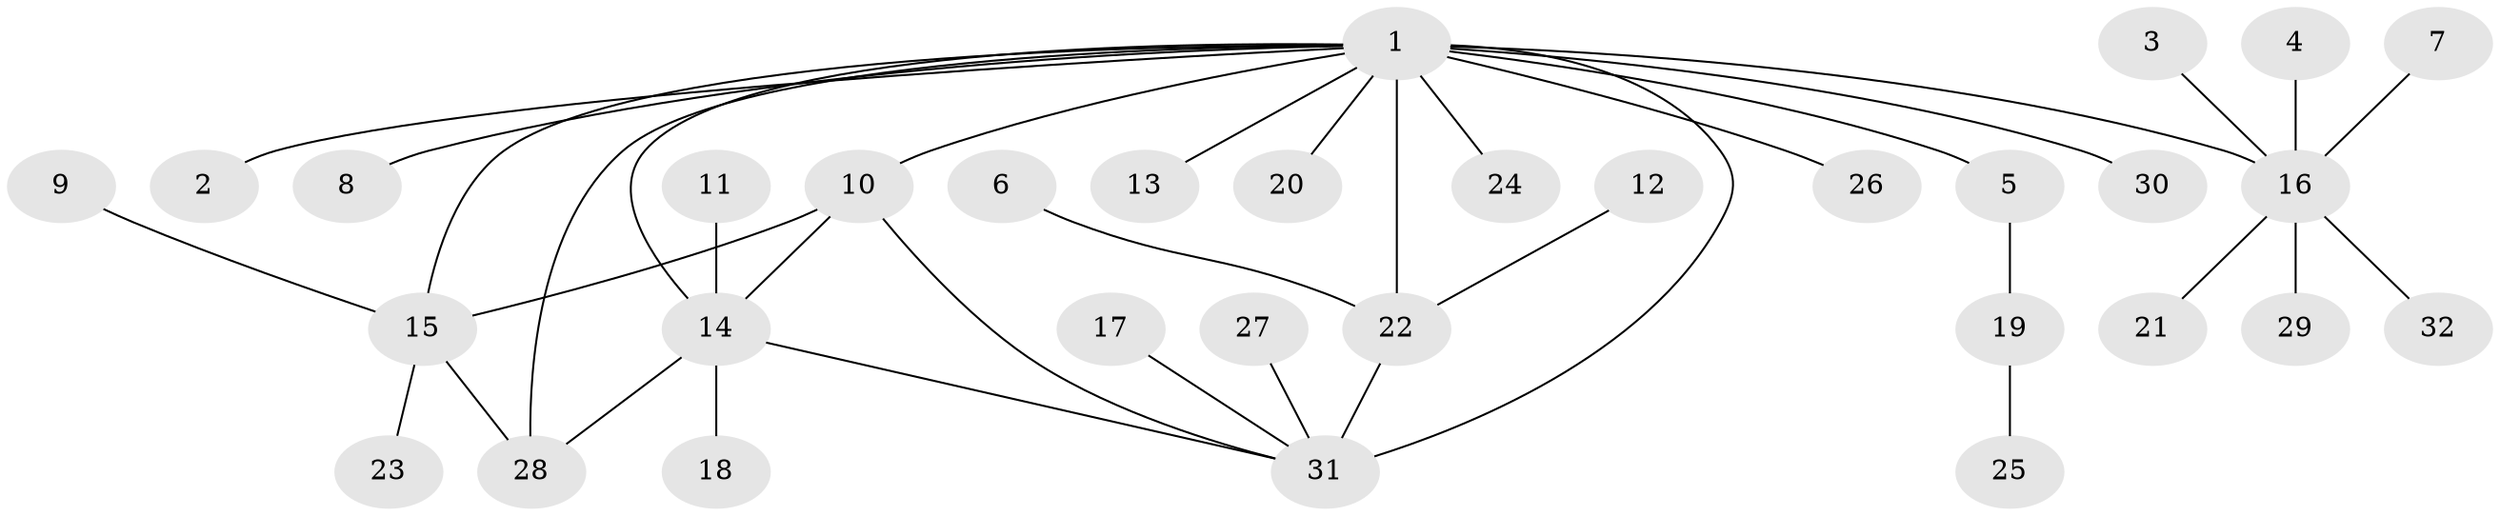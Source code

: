 // original degree distribution, {10: 0.03225806451612903, 6: 0.06451612903225806, 5: 0.06451612903225806, 4: 0.08064516129032258, 7: 0.016129032258064516, 3: 0.04838709677419355, 2: 0.1774193548387097, 1: 0.5161290322580645}
// Generated by graph-tools (version 1.1) at 2025/26/03/09/25 03:26:48]
// undirected, 32 vertices, 38 edges
graph export_dot {
graph [start="1"]
  node [color=gray90,style=filled];
  1;
  2;
  3;
  4;
  5;
  6;
  7;
  8;
  9;
  10;
  11;
  12;
  13;
  14;
  15;
  16;
  17;
  18;
  19;
  20;
  21;
  22;
  23;
  24;
  25;
  26;
  27;
  28;
  29;
  30;
  31;
  32;
  1 -- 2 [weight=1.0];
  1 -- 5 [weight=1.0];
  1 -- 8 [weight=1.0];
  1 -- 10 [weight=1.0];
  1 -- 13 [weight=1.0];
  1 -- 14 [weight=1.0];
  1 -- 15 [weight=1.0];
  1 -- 16 [weight=3.0];
  1 -- 20 [weight=1.0];
  1 -- 22 [weight=1.0];
  1 -- 24 [weight=1.0];
  1 -- 26 [weight=1.0];
  1 -- 28 [weight=3.0];
  1 -- 30 [weight=1.0];
  1 -- 31 [weight=3.0];
  3 -- 16 [weight=1.0];
  4 -- 16 [weight=1.0];
  5 -- 19 [weight=1.0];
  6 -- 22 [weight=1.0];
  7 -- 16 [weight=1.0];
  9 -- 15 [weight=1.0];
  10 -- 14 [weight=1.0];
  10 -- 15 [weight=1.0];
  10 -- 31 [weight=2.0];
  11 -- 14 [weight=2.0];
  12 -- 22 [weight=1.0];
  14 -- 18 [weight=1.0];
  14 -- 28 [weight=1.0];
  14 -- 31 [weight=1.0];
  15 -- 23 [weight=1.0];
  15 -- 28 [weight=1.0];
  16 -- 21 [weight=1.0];
  16 -- 29 [weight=1.0];
  16 -- 32 [weight=1.0];
  17 -- 31 [weight=1.0];
  19 -- 25 [weight=1.0];
  22 -- 31 [weight=2.0];
  27 -- 31 [weight=1.0];
}
